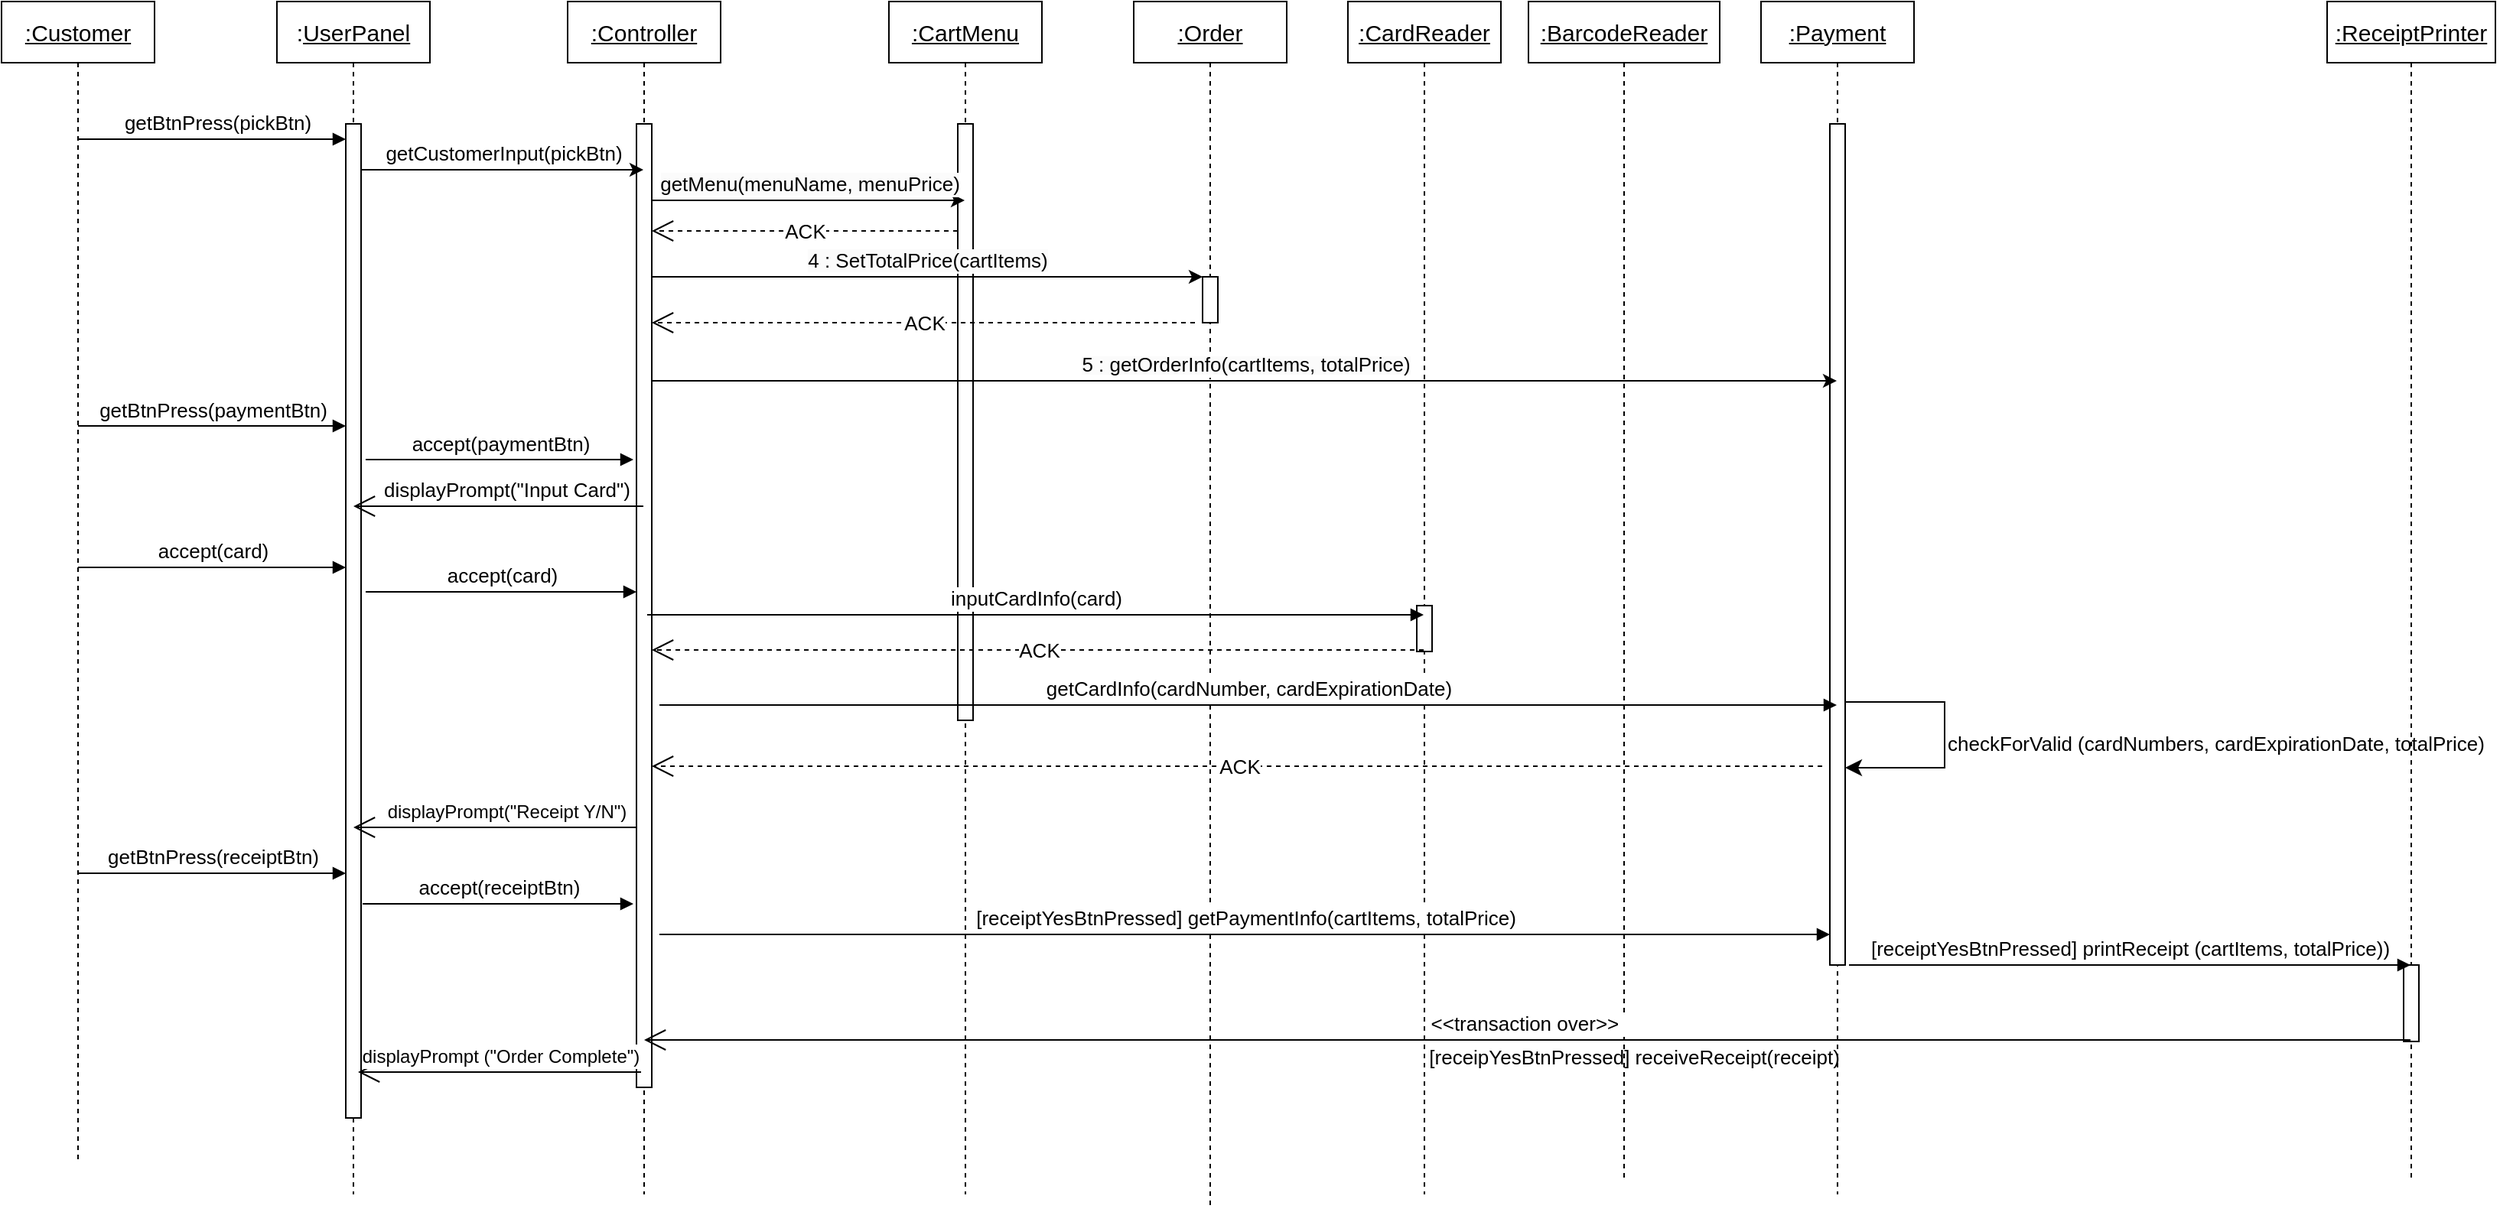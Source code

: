 <mxfile version="21.3.6" type="github">
  <diagram name="Page-1" id="2YBvvXClWsGukQMizWep">
    <mxGraphModel dx="1026" dy="661" grid="1" gridSize="10" guides="1" tooltips="1" connect="1" arrows="1" fold="1" page="1" pageScale="1" pageWidth="1100" pageHeight="850" math="0" shadow="0">
      <root>
        <mxCell id="0" />
        <mxCell id="1" parent="0" />
        <mxCell id="aM9ryv3xv72pqoxQDRHE-1" value="&lt;u&gt;:Customer&lt;/u&gt;" style="shape=umlLifeline;perimeter=lifelinePerimeter;whiteSpace=wrap;html=1;container=0;dropTarget=0;collapsible=0;recursiveResize=0;outlineConnect=0;portConstraint=eastwest;newEdgeStyle={&quot;edgeStyle&quot;:&quot;elbowEdgeStyle&quot;,&quot;elbow&quot;:&quot;vertical&quot;,&quot;curved&quot;:0,&quot;rounded&quot;:0};fontSize=15;" parent="1" vertex="1">
          <mxGeometry x="40" y="40" width="100" height="760" as="geometry" />
        </mxCell>
        <mxCell id="aM9ryv3xv72pqoxQDRHE-5" value=":&lt;u&gt;UserPanel&lt;/u&gt;" style="shape=umlLifeline;perimeter=lifelinePerimeter;whiteSpace=wrap;html=1;container=0;dropTarget=0;collapsible=0;recursiveResize=0;outlineConnect=0;portConstraint=eastwest;newEdgeStyle={&quot;edgeStyle&quot;:&quot;elbowEdgeStyle&quot;,&quot;elbow&quot;:&quot;vertical&quot;,&quot;curved&quot;:0,&quot;rounded&quot;:0};fontSize=15;" parent="1" vertex="1">
          <mxGeometry x="220" y="40" width="100" height="780" as="geometry" />
        </mxCell>
        <mxCell id="aM9ryv3xv72pqoxQDRHE-6" value="" style="html=1;points=[];perimeter=orthogonalPerimeter;outlineConnect=0;targetShapes=umlLifeline;portConstraint=eastwest;newEdgeStyle={&quot;edgeStyle&quot;:&quot;elbowEdgeStyle&quot;,&quot;elbow&quot;:&quot;vertical&quot;,&quot;curved&quot;:0,&quot;rounded&quot;:0};" parent="aM9ryv3xv72pqoxQDRHE-5" vertex="1">
          <mxGeometry x="45" y="80" width="10" height="650" as="geometry" />
        </mxCell>
        <mxCell id="aM9ryv3xv72pqoxQDRHE-7" value="&lt;span style=&quot;color: rgb(0, 0, 0); font-family: Helvetica; font-size: 13px; font-style: normal; font-variant-ligatures: normal; font-variant-caps: normal; font-weight: 400; letter-spacing: normal; orphans: 2; text-align: center; text-indent: 0px; text-transform: none; widows: 2; word-spacing: 0px; -webkit-text-stroke-width: 0px; background-color: rgb(255, 255, 255); text-decoration-thickness: initial; text-decoration-style: initial; text-decoration-color: initial; float: none; display: inline !important;&quot;&gt;&lt;br&gt;getBtnPress(pickBtn)&lt;br&gt;&lt;/span&gt;" style="html=1;verticalAlign=bottom;endArrow=block;edgeStyle=elbowEdgeStyle;elbow=vertical;curved=0;rounded=0;labelPosition=center;verticalLabelPosition=top;align=center;" parent="1" source="aM9ryv3xv72pqoxQDRHE-1" target="aM9ryv3xv72pqoxQDRHE-6" edge="1">
          <mxGeometry x="0.031" relative="1" as="geometry">
            <mxPoint x="95" y="120" as="sourcePoint" />
            <Array as="points">
              <mxPoint x="240" y="130" />
              <mxPoint x="180" y="120" />
            </Array>
            <mxPoint x="1" as="offset" />
          </mxGeometry>
        </mxCell>
        <mxCell id="Djl-HkBQp77y9a95uv27-1" value="&lt;u&gt;:Controller&lt;/u&gt;" style="shape=umlLifeline;perimeter=lifelinePerimeter;whiteSpace=wrap;html=1;container=0;dropTarget=0;collapsible=0;recursiveResize=0;outlineConnect=0;portConstraint=eastwest;newEdgeStyle={&quot;edgeStyle&quot;:&quot;elbowEdgeStyle&quot;,&quot;elbow&quot;:&quot;vertical&quot;,&quot;curved&quot;:0,&quot;rounded&quot;:0};fontSize=15;" parent="1" vertex="1">
          <mxGeometry x="410" y="40" width="100" height="780" as="geometry" />
        </mxCell>
        <mxCell id="Djl-HkBQp77y9a95uv27-2" value="" style="html=1;points=[];perimeter=orthogonalPerimeter;outlineConnect=0;targetShapes=umlLifeline;portConstraint=eastwest;newEdgeStyle={&quot;edgeStyle&quot;:&quot;elbowEdgeStyle&quot;,&quot;elbow&quot;:&quot;vertical&quot;,&quot;curved&quot;:0,&quot;rounded&quot;:0};" parent="Djl-HkBQp77y9a95uv27-1" vertex="1">
          <mxGeometry x="45" y="80" width="10" height="630" as="geometry" />
        </mxCell>
        <mxCell id="Djl-HkBQp77y9a95uv27-3" value="&lt;u&gt;:Order&lt;/u&gt;" style="shape=umlLifeline;perimeter=lifelinePerimeter;whiteSpace=wrap;html=1;container=0;dropTarget=0;collapsible=0;recursiveResize=0;outlineConnect=0;portConstraint=eastwest;newEdgeStyle={&quot;edgeStyle&quot;:&quot;elbowEdgeStyle&quot;,&quot;elbow&quot;:&quot;vertical&quot;,&quot;curved&quot;:0,&quot;rounded&quot;:0};fontSize=15;" parent="1" vertex="1">
          <mxGeometry x="780" y="40" width="100" height="790" as="geometry" />
        </mxCell>
        <mxCell id="Djl-HkBQp77y9a95uv27-4" value="" style="html=1;points=[];perimeter=orthogonalPerimeter;outlineConnect=0;targetShapes=umlLifeline;portConstraint=eastwest;newEdgeStyle={&quot;edgeStyle&quot;:&quot;elbowEdgeStyle&quot;,&quot;elbow&quot;:&quot;vertical&quot;,&quot;curved&quot;:0,&quot;rounded&quot;:0};" parent="Djl-HkBQp77y9a95uv27-3" vertex="1">
          <mxGeometry x="45" y="180" width="10" height="30" as="geometry" />
        </mxCell>
        <mxCell id="bhrVy4N0abvp576ocAmw-2" value="&lt;u&gt;:CardReader&lt;/u&gt;" style="shape=umlLifeline;perimeter=lifelinePerimeter;whiteSpace=wrap;html=1;container=0;dropTarget=0;collapsible=0;recursiveResize=0;outlineConnect=0;portConstraint=eastwest;newEdgeStyle={&quot;edgeStyle&quot;:&quot;elbowEdgeStyle&quot;,&quot;elbow&quot;:&quot;vertical&quot;,&quot;curved&quot;:0,&quot;rounded&quot;:0};fontSize=15;" parent="1" vertex="1">
          <mxGeometry x="920" y="40" width="100" height="780" as="geometry" />
        </mxCell>
        <mxCell id="EBpRJGDtO_Jt4ufxIMyg-39" value="" style="html=1;points=[];perimeter=orthogonalPerimeter;outlineConnect=0;targetShapes=umlLifeline;portConstraint=eastwest;newEdgeStyle={&quot;edgeStyle&quot;:&quot;elbowEdgeStyle&quot;,&quot;elbow&quot;:&quot;vertical&quot;,&quot;curved&quot;:0,&quot;rounded&quot;:0};" vertex="1" parent="bhrVy4N0abvp576ocAmw-2">
          <mxGeometry x="45" y="395" width="10" height="30" as="geometry" />
        </mxCell>
        <mxCell id="bhrVy4N0abvp576ocAmw-4" value="&lt;u&gt;:BarcodeReader&lt;/u&gt;" style="shape=umlLifeline;perimeter=lifelinePerimeter;whiteSpace=wrap;html=1;container=0;dropTarget=0;collapsible=0;recursiveResize=0;outlineConnect=0;portConstraint=eastwest;newEdgeStyle={&quot;edgeStyle&quot;:&quot;elbowEdgeStyle&quot;,&quot;elbow&quot;:&quot;vertical&quot;,&quot;curved&quot;:0,&quot;rounded&quot;:0};fontSize=15;" parent="1" vertex="1">
          <mxGeometry x="1038" y="40" width="125" height="770" as="geometry" />
        </mxCell>
        <mxCell id="bhrVy4N0abvp576ocAmw-6" value="&lt;font style=&quot;font-size: 15px;&quot;&gt;&lt;u&gt;:Payment&lt;/u&gt;&lt;/font&gt;" style="shape=umlLifeline;perimeter=lifelinePerimeter;whiteSpace=wrap;html=1;container=0;dropTarget=0;collapsible=0;recursiveResize=0;outlineConnect=0;portConstraint=eastwest;newEdgeStyle={&quot;edgeStyle&quot;:&quot;elbowEdgeStyle&quot;,&quot;elbow&quot;:&quot;vertical&quot;,&quot;curved&quot;:0,&quot;rounded&quot;:0};" parent="1" vertex="1">
          <mxGeometry x="1190" y="40" width="100" height="780" as="geometry" />
        </mxCell>
        <mxCell id="bhrVy4N0abvp576ocAmw-7" value="" style="html=1;points=[];perimeter=orthogonalPerimeter;outlineConnect=0;targetShapes=umlLifeline;portConstraint=eastwest;newEdgeStyle={&quot;edgeStyle&quot;:&quot;elbowEdgeStyle&quot;,&quot;elbow&quot;:&quot;vertical&quot;,&quot;curved&quot;:0,&quot;rounded&quot;:0};" parent="bhrVy4N0abvp576ocAmw-6" vertex="1">
          <mxGeometry x="45" y="80" width="10" height="550" as="geometry" />
        </mxCell>
        <mxCell id="EBpRJGDtO_Jt4ufxIMyg-30" value="" style="edgeStyle=segmentEdgeStyle;endArrow=classic;html=1;curved=0;rounded=0;endSize=8;startSize=8;" edge="1" parent="bhrVy4N0abvp576ocAmw-6">
          <mxGeometry width="50" height="50" relative="1" as="geometry">
            <mxPoint x="55" y="458" as="sourcePoint" />
            <mxPoint x="55" y="501" as="targetPoint" />
            <Array as="points">
              <mxPoint x="120" y="458" />
              <mxPoint x="120" y="501" />
            </Array>
          </mxGeometry>
        </mxCell>
        <mxCell id="bhrVy4N0abvp576ocAmw-8" value="&lt;font style=&quot;font-size: 15px;&quot;&gt;&lt;u&gt;:ReceiptPrinter&lt;/u&gt;&lt;/font&gt;" style="shape=umlLifeline;perimeter=lifelinePerimeter;whiteSpace=wrap;html=1;container=0;dropTarget=0;collapsible=0;recursiveResize=0;outlineConnect=0;portConstraint=eastwest;newEdgeStyle={&quot;edgeStyle&quot;:&quot;elbowEdgeStyle&quot;,&quot;elbow&quot;:&quot;vertical&quot;,&quot;curved&quot;:0,&quot;rounded&quot;:0};" parent="1" vertex="1">
          <mxGeometry x="1560" y="40" width="110" height="770" as="geometry" />
        </mxCell>
        <mxCell id="bhrVy4N0abvp576ocAmw-9" value="" style="html=1;points=[];perimeter=orthogonalPerimeter;outlineConnect=0;targetShapes=umlLifeline;portConstraint=eastwest;newEdgeStyle={&quot;edgeStyle&quot;:&quot;elbowEdgeStyle&quot;,&quot;elbow&quot;:&quot;vertical&quot;,&quot;curved&quot;:0,&quot;rounded&quot;:0};" parent="bhrVy4N0abvp576ocAmw-8" vertex="1">
          <mxGeometry x="50" y="630" width="10" height="50" as="geometry" />
        </mxCell>
        <mxCell id="bhrVy4N0abvp576ocAmw-10" value="&lt;span style=&quot;color: rgb(0, 0, 0); font-family: Helvetica; font-size: 13px; font-style: normal; font-variant-ligatures: normal; font-variant-caps: normal; font-weight: 400; letter-spacing: normal; orphans: 2; text-align: center; text-indent: 0px; text-transform: none; widows: 2; word-spacing: 0px; -webkit-text-stroke-width: 0px; text-decoration-thickness: initial; text-decoration-style: initial; text-decoration-color: initial; float: none; display: inline !important;&quot;&gt;getCustomerInput(pickBtn)&lt;/span&gt;" style="endArrow=classic;html=1;rounded=0;labelPosition=center;verticalLabelPosition=top;align=center;verticalAlign=bottom;fontSize=13;labelBackgroundColor=default;" parent="1" source="aM9ryv3xv72pqoxQDRHE-6" target="Djl-HkBQp77y9a95uv27-1" edge="1">
          <mxGeometry width="50" height="50" relative="1" as="geometry">
            <mxPoint x="520" y="360" as="sourcePoint" />
            <mxPoint x="570" y="310" as="targetPoint" />
            <Array as="points">
              <mxPoint x="320" y="150" />
            </Array>
          </mxGeometry>
        </mxCell>
        <mxCell id="EBpRJGDtO_Jt4ufxIMyg-1" value="&lt;font style=&quot;font-size: 15px;&quot;&gt;&lt;u&gt;:CartMenu&lt;/u&gt;&lt;/font&gt;" style="shape=umlLifeline;perimeter=lifelinePerimeter;whiteSpace=wrap;html=1;container=0;dropTarget=0;collapsible=0;recursiveResize=0;outlineConnect=0;portConstraint=eastwest;newEdgeStyle={&quot;edgeStyle&quot;:&quot;elbowEdgeStyle&quot;,&quot;elbow&quot;:&quot;vertical&quot;,&quot;curved&quot;:0,&quot;rounded&quot;:0};" vertex="1" parent="1">
          <mxGeometry x="620" y="40" width="100" height="780" as="geometry" />
        </mxCell>
        <mxCell id="EBpRJGDtO_Jt4ufxIMyg-2" value="" style="html=1;points=[];perimeter=orthogonalPerimeter;outlineConnect=0;targetShapes=umlLifeline;portConstraint=eastwest;newEdgeStyle={&quot;edgeStyle&quot;:&quot;elbowEdgeStyle&quot;,&quot;elbow&quot;:&quot;vertical&quot;,&quot;curved&quot;:0,&quot;rounded&quot;:0};" vertex="1" parent="EBpRJGDtO_Jt4ufxIMyg-1">
          <mxGeometry x="45" y="80" width="10" height="390" as="geometry" />
        </mxCell>
        <mxCell id="bhrVy4N0abvp576ocAmw-13" value="&lt;span style=&quot;color: rgb(0, 0, 0); font-family: Helvetica; font-size: 13px; font-style: normal; font-variant-ligatures: normal; font-variant-caps: normal; font-weight: 400; letter-spacing: normal; orphans: 2; text-align: center; text-indent: 0px; text-transform: none; widows: 2; word-spacing: 0px; -webkit-text-stroke-width: 0px; background-color: rgb(251, 251, 251); text-decoration-thickness: initial; text-decoration-style: initial; text-decoration-color: initial; float: none; display: inline !important;&quot;&gt;getMenu(menuName, menuPrice)&lt;/span&gt;" style="endArrow=classic;html=1;rounded=0;labelPosition=center;verticalLabelPosition=top;align=center;verticalAlign=bottom;" parent="1" source="Djl-HkBQp77y9a95uv27-2" target="EBpRJGDtO_Jt4ufxIMyg-1" edge="1">
          <mxGeometry width="50" height="50" relative="1" as="geometry">
            <mxPoint x="420" y="360" as="sourcePoint" />
            <mxPoint x="470" y="310" as="targetPoint" />
            <Array as="points">
              <mxPoint x="470" y="170" />
            </Array>
          </mxGeometry>
        </mxCell>
        <mxCell id="EBpRJGDtO_Jt4ufxIMyg-6" value="ACK" style="endArrow=open;endSize=12;dashed=1;html=1;rounded=0;fontSize=13;" edge="1" parent="1" source="EBpRJGDtO_Jt4ufxIMyg-2" target="Djl-HkBQp77y9a95uv27-2">
          <mxGeometry width="160" relative="1" as="geometry">
            <mxPoint x="660" y="190" as="sourcePoint" />
            <mxPoint x="680" y="350" as="targetPoint" />
            <Array as="points">
              <mxPoint x="490" y="190" />
            </Array>
          </mxGeometry>
        </mxCell>
        <mxCell id="EBpRJGDtO_Jt4ufxIMyg-7" value="&lt;meta charset=&quot;utf-8&quot;&gt;&lt;span style=&quot;color: rgb(0, 0, 0); font-family: Helvetica; font-size: 13px; font-style: normal; font-variant-ligatures: normal; font-variant-caps: normal; font-weight: 400; letter-spacing: normal; orphans: 2; text-align: center; text-indent: 0px; text-transform: none; widows: 2; word-spacing: 0px; -webkit-text-stroke-width: 0px; background-color: rgb(251, 251, 251); text-decoration-thickness: initial; text-decoration-style: initial; text-decoration-color: initial; float: none; display: inline !important;&quot;&gt;4 :&amp;nbsp;SetTotalPrice(cartItems)&lt;/span&gt;" style="endArrow=classic;html=1;rounded=0;labelPosition=center;verticalLabelPosition=top;align=center;verticalAlign=bottom;" edge="1" parent="1" source="Djl-HkBQp77y9a95uv27-2" target="Djl-HkBQp77y9a95uv27-4">
          <mxGeometry width="50" height="50" relative="1" as="geometry">
            <mxPoint x="470" y="220" as="sourcePoint" />
            <mxPoint x="814.5" y="220" as="targetPoint" />
            <Array as="points">
              <mxPoint x="555" y="220" />
              <mxPoint x="615" y="220" />
              <mxPoint x="775" y="220" />
            </Array>
          </mxGeometry>
        </mxCell>
        <mxCell id="EBpRJGDtO_Jt4ufxIMyg-13" value="ACK" style="endArrow=open;endSize=12;dashed=1;html=1;rounded=0;fontSize=13;" edge="1" parent="1" target="Djl-HkBQp77y9a95uv27-2">
          <mxGeometry x="-0.002" width="160" relative="1" as="geometry">
            <mxPoint x="820" y="250" as="sourcePoint" />
            <mxPoint x="510" y="300" as="targetPoint" />
            <Array as="points">
              <mxPoint x="630" y="250" />
            </Array>
            <mxPoint as="offset" />
          </mxGeometry>
        </mxCell>
        <mxCell id="EBpRJGDtO_Jt4ufxIMyg-14" value="&lt;span style=&quot;color: rgb(0, 0, 0); font-family: Helvetica; font-style: normal; font-variant-ligatures: normal; font-variant-caps: normal; font-weight: 400; letter-spacing: normal; orphans: 2; text-align: center; text-indent: 0px; text-transform: none; widows: 2; word-spacing: 0px; -webkit-text-stroke-width: 0px; background-color: rgb(251, 251, 251); text-decoration-thickness: initial; text-decoration-style: initial; text-decoration-color: initial; float: none; display: inline !important;&quot;&gt;&lt;font style=&quot;font-size: 13px;&quot;&gt;5 : getOrderInfo(cartItems, totalPrice)&lt;/font&gt;&lt;/span&gt;" style="endArrow=classic;html=1;rounded=0;labelPosition=center;verticalLabelPosition=top;align=center;verticalAlign=bottom;" edge="1" parent="1" source="Djl-HkBQp77y9a95uv27-2" target="bhrVy4N0abvp576ocAmw-6">
          <mxGeometry width="50" height="50" relative="1" as="geometry">
            <mxPoint x="470" y="288" as="sourcePoint" />
            <mxPoint x="804.5" y="288" as="targetPoint" />
            <Array as="points">
              <mxPoint x="545" y="288" />
              <mxPoint x="605" y="288" />
              <mxPoint x="765" y="288" />
            </Array>
          </mxGeometry>
        </mxCell>
        <mxCell id="EBpRJGDtO_Jt4ufxIMyg-17" value="getBtnPress(paymentBtn)" style="html=1;verticalAlign=bottom;endArrow=block;edgeStyle=elbowEdgeStyle;elbow=vertical;curved=0;rounded=0;fontSize=13;" edge="1" parent="1">
          <mxGeometry relative="1" as="geometry">
            <mxPoint x="90" y="317.5" as="sourcePoint" />
            <Array as="points">
              <mxPoint x="175" y="317.5" />
            </Array>
            <mxPoint x="265" y="317.5" as="targetPoint" />
          </mxGeometry>
        </mxCell>
        <mxCell id="EBpRJGDtO_Jt4ufxIMyg-18" value="accept(paymentBtn)" style="html=1;verticalAlign=bottom;endArrow=block;edgeStyle=elbowEdgeStyle;elbow=vertical;curved=0;rounded=0;fontSize=13;" edge="1" parent="1">
          <mxGeometry relative="1" as="geometry">
            <mxPoint x="278" y="339.5" as="sourcePoint" />
            <Array as="points">
              <mxPoint x="363" y="339.5" />
            </Array>
            <mxPoint x="453" y="340" as="targetPoint" />
          </mxGeometry>
        </mxCell>
        <mxCell id="EBpRJGDtO_Jt4ufxIMyg-20" value="&lt;font style=&quot;font-size: 13px;&quot;&gt;accept(card)&lt;/font&gt;" style="html=1;verticalAlign=bottom;endArrow=block;edgeStyle=elbowEdgeStyle;elbow=vertical;curved=0;rounded=0;" edge="1" parent="1">
          <mxGeometry relative="1" as="geometry">
            <mxPoint x="90" y="410" as="sourcePoint" />
            <Array as="points">
              <mxPoint x="175" y="410" />
            </Array>
            <mxPoint x="265" y="410.5" as="targetPoint" />
          </mxGeometry>
        </mxCell>
        <mxCell id="EBpRJGDtO_Jt4ufxIMyg-21" value="&lt;font style=&quot;font-size: 13px;&quot;&gt;accept(card)&lt;/font&gt;" style="html=1;verticalAlign=bottom;endArrow=block;edgeStyle=elbowEdgeStyle;elbow=vertical;curved=0;rounded=0;" edge="1" parent="1">
          <mxGeometry relative="1" as="geometry">
            <mxPoint x="278" y="426" as="sourcePoint" />
            <Array as="points">
              <mxPoint x="363" y="426" />
            </Array>
            <mxPoint x="455" y="426" as="targetPoint" />
          </mxGeometry>
        </mxCell>
        <mxCell id="EBpRJGDtO_Jt4ufxIMyg-22" value="" style="endArrow=open;endFill=1;endSize=12;html=1;rounded=0;" edge="1" parent="1" source="Djl-HkBQp77y9a95uv27-1">
          <mxGeometry width="160" relative="1" as="geometry">
            <mxPoint x="430" y="320" as="sourcePoint" />
            <mxPoint x="270" y="370" as="targetPoint" />
            <Array as="points">
              <mxPoint x="380" y="370" />
            </Array>
          </mxGeometry>
        </mxCell>
        <mxCell id="EBpRJGDtO_Jt4ufxIMyg-24" value="displayPrompt(&quot;Input Card&quot;)" style="text;html=1;align=center;verticalAlign=bottom;resizable=0;points=[];autosize=1;strokeColor=none;fillColor=none;labelPosition=center;verticalLabelPosition=top;fontSize=13;" vertex="1" parent="1">
          <mxGeometry x="280" y="370" width="180" height="30" as="geometry" />
        </mxCell>
        <mxCell id="EBpRJGDtO_Jt4ufxIMyg-25" value="&lt;font style=&quot;font-size: 13px;&quot;&gt;inputCardInfo(card)&lt;/font&gt;" style="html=1;verticalAlign=bottom;endArrow=block;edgeStyle=elbowEdgeStyle;elbow=vertical;curved=0;rounded=0;fontSize=13;" edge="1" parent="1">
          <mxGeometry relative="1" as="geometry">
            <mxPoint x="462" y="441" as="sourcePoint" />
            <Array as="points">
              <mxPoint x="547" y="441" />
            </Array>
            <mxPoint x="969.5" y="441" as="targetPoint" />
          </mxGeometry>
        </mxCell>
        <mxCell id="EBpRJGDtO_Jt4ufxIMyg-27" value="&lt;font style=&quot;font-size: 13px;&quot;&gt;ACK&lt;/font&gt;" style="endArrow=open;endSize=12;dashed=1;html=1;rounded=0;" edge="1" parent="1">
          <mxGeometry x="-0.002" width="160" relative="1" as="geometry">
            <mxPoint x="969.5" y="464" as="sourcePoint" />
            <mxPoint x="465" y="464" as="targetPoint" />
            <Array as="points" />
            <mxPoint as="offset" />
          </mxGeometry>
        </mxCell>
        <mxCell id="EBpRJGDtO_Jt4ufxIMyg-28" value="getCardInfo(cardNumber, cardExpirationDate)" style="html=1;verticalAlign=bottom;endArrow=block;edgeStyle=elbowEdgeStyle;elbow=vertical;curved=0;rounded=0;fontSize=13;" edge="1" parent="1" target="bhrVy4N0abvp576ocAmw-6">
          <mxGeometry relative="1" as="geometry">
            <mxPoint x="470" y="500" as="sourcePoint" />
            <Array as="points">
              <mxPoint x="555" y="500" />
            </Array>
            <mxPoint x="978" y="500" as="targetPoint" />
          </mxGeometry>
        </mxCell>
        <mxCell id="EBpRJGDtO_Jt4ufxIMyg-29" value="ACK" style="endArrow=open;endSize=12;dashed=1;html=1;rounded=0;fontSize=13;" edge="1" parent="1">
          <mxGeometry x="-0.002" width="160" relative="1" as="geometry">
            <mxPoint x="1230" y="540" as="sourcePoint" />
            <mxPoint x="465" y="540" as="targetPoint" />
            <Array as="points">
              <mxPoint x="740" y="540" />
            </Array>
            <mxPoint as="offset" />
          </mxGeometry>
        </mxCell>
        <mxCell id="EBpRJGDtO_Jt4ufxIMyg-33" value="&lt;font style=&quot;font-size: 13px;&quot;&gt;checkForValid (cardNumbers, cardExpirationDate, totalPrice)&lt;/font&gt;" style="text;html=1;align=center;verticalAlign=middle;resizable=0;points=[];autosize=1;strokeColor=none;fillColor=none;" vertex="1" parent="1">
          <mxGeometry x="1302" y="510" width="370" height="30" as="geometry" />
        </mxCell>
        <mxCell id="EBpRJGDtO_Jt4ufxIMyg-34" value="" style="endArrow=open;endFill=1;endSize=12;html=1;rounded=0;" edge="1" parent="1" source="Djl-HkBQp77y9a95uv27-2" target="aM9ryv3xv72pqoxQDRHE-5">
          <mxGeometry width="160" relative="1" as="geometry">
            <mxPoint x="670" y="575" as="sourcePoint" />
            <mxPoint x="460" y="575" as="targetPoint" />
            <Array as="points">
              <mxPoint x="450" y="580" />
            </Array>
          </mxGeometry>
        </mxCell>
        <mxCell id="EBpRJGDtO_Jt4ufxIMyg-35" value="&lt;font style=&quot;font-size: 12px;&quot;&gt;displayPrompt(&quot;Receipt Y/N&quot;)&lt;/font&gt;" style="text;html=1;align=center;verticalAlign=middle;resizable=0;points=[];autosize=1;strokeColor=none;fillColor=none;" vertex="1" parent="1">
          <mxGeometry x="280" y="555" width="180" height="30" as="geometry" />
        </mxCell>
        <mxCell id="EBpRJGDtO_Jt4ufxIMyg-36" value="getBtnPress(receiptBtn)" style="html=1;verticalAlign=bottom;endArrow=block;edgeStyle=elbowEdgeStyle;elbow=vertical;curved=0;rounded=0;fontSize=13;" edge="1" parent="1">
          <mxGeometry relative="1" as="geometry">
            <mxPoint x="90" y="610" as="sourcePoint" />
            <Array as="points">
              <mxPoint x="175" y="610" />
            </Array>
            <mxPoint x="265" y="610.5" as="targetPoint" />
          </mxGeometry>
        </mxCell>
        <mxCell id="EBpRJGDtO_Jt4ufxIMyg-38" value="accept(receiptBtn)" style="html=1;verticalAlign=bottom;endArrow=block;edgeStyle=elbowEdgeStyle;elbow=vertical;curved=0;rounded=0;fontSize=13;" edge="1" parent="1">
          <mxGeometry relative="1" as="geometry">
            <mxPoint x="276" y="630" as="sourcePoint" />
            <Array as="points">
              <mxPoint x="361" y="630" />
            </Array>
            <mxPoint x="453" y="630" as="targetPoint" />
          </mxGeometry>
        </mxCell>
        <mxCell id="EBpRJGDtO_Jt4ufxIMyg-40" value="[receiptYesBtnPressed] getPaymentInfo(cartItems, totalPrice)" style="html=1;verticalAlign=bottom;endArrow=block;edgeStyle=elbowEdgeStyle;elbow=vertical;curved=0;rounded=0;fontSize=13;" edge="1" parent="1" target="bhrVy4N0abvp576ocAmw-7">
          <mxGeometry relative="1" as="geometry">
            <mxPoint x="470" y="650" as="sourcePoint" />
            <Array as="points">
              <mxPoint x="555" y="650" />
            </Array>
            <mxPoint x="978" y="650" as="targetPoint" />
          </mxGeometry>
        </mxCell>
        <mxCell id="EBpRJGDtO_Jt4ufxIMyg-41" value="[receiptYesBtnPressed] printReceipt (cartItems, totalPrice))" style="html=1;verticalAlign=bottom;endArrow=block;edgeStyle=elbowEdgeStyle;elbow=vertical;curved=0;rounded=0;fontSize=13;" edge="1" parent="1">
          <mxGeometry relative="1" as="geometry">
            <mxPoint x="1247.5" y="670" as="sourcePoint" />
            <Array as="points">
              <mxPoint x="1332.5" y="670" />
            </Array>
            <mxPoint x="1614.5" y="670" as="targetPoint" />
          </mxGeometry>
        </mxCell>
        <mxCell id="EBpRJGDtO_Jt4ufxIMyg-42" value="&lt;font style=&quot;font-size: 12px;&quot;&gt;displayPrompt (&quot;Order Complete&quot;)&lt;/font&gt;" style="endArrow=open;endFill=1;endSize=12;html=1;rounded=0;labelPosition=center;verticalLabelPosition=top;align=center;verticalAlign=bottom;fontSize=13;" edge="1" parent="1">
          <mxGeometry width="160" relative="1" as="geometry">
            <mxPoint x="458" y="740" as="sourcePoint" />
            <mxPoint x="273" y="740" as="targetPoint" />
            <Array as="points">
              <mxPoint x="453" y="740" />
            </Array>
          </mxGeometry>
        </mxCell>
        <mxCell id="EBpRJGDtO_Jt4ufxIMyg-43" value="&lt;font style=&quot;font-size: 13px;&quot;&gt;&amp;lt;&amp;lt;transaction over&amp;gt;&amp;gt;&amp;nbsp;&lt;/font&gt;" style="endArrow=open;endFill=1;endSize=12;html=1;rounded=0;labelPosition=center;verticalLabelPosition=top;align=center;verticalAlign=bottom;" edge="1" parent="1">
          <mxGeometry width="160" relative="1" as="geometry">
            <mxPoint x="1614.5" y="719" as="sourcePoint" />
            <mxPoint x="460" y="719" as="targetPoint" />
            <Array as="points">
              <mxPoint x="640" y="719" />
            </Array>
          </mxGeometry>
        </mxCell>
        <mxCell id="EBpRJGDtO_Jt4ufxIMyg-46" value="&lt;font style=&quot;font-size: 13px;&quot;&gt;&amp;nbsp;[receipYesBtnPressed] receiveReceipt(receipt)&lt;/font&gt;" style="text;html=1;align=center;verticalAlign=middle;resizable=0;points=[];autosize=1;strokeColor=none;fillColor=none;" vertex="1" parent="1">
          <mxGeometry x="955" y="715" width="300" height="30" as="geometry" />
        </mxCell>
      </root>
    </mxGraphModel>
  </diagram>
</mxfile>
